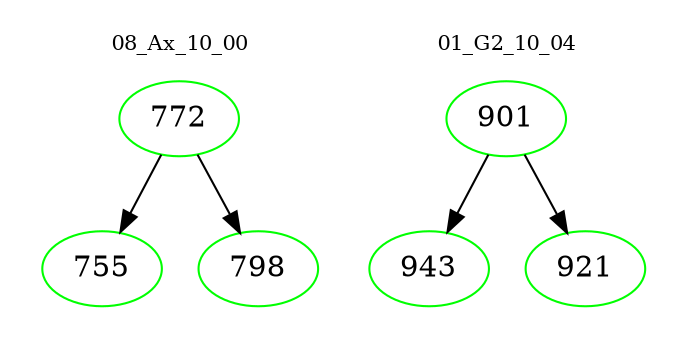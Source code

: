 digraph{
subgraph cluster_0 {
color = white
label = "08_Ax_10_00";
fontsize=10;
T0_772 [label="772", color="green"]
T0_772 -> T0_755 [color="black"]
T0_755 [label="755", color="green"]
T0_772 -> T0_798 [color="black"]
T0_798 [label="798", color="green"]
}
subgraph cluster_1 {
color = white
label = "01_G2_10_04";
fontsize=10;
T1_901 [label="901", color="green"]
T1_901 -> T1_943 [color="black"]
T1_943 [label="943", color="green"]
T1_901 -> T1_921 [color="black"]
T1_921 [label="921", color="green"]
}
}
